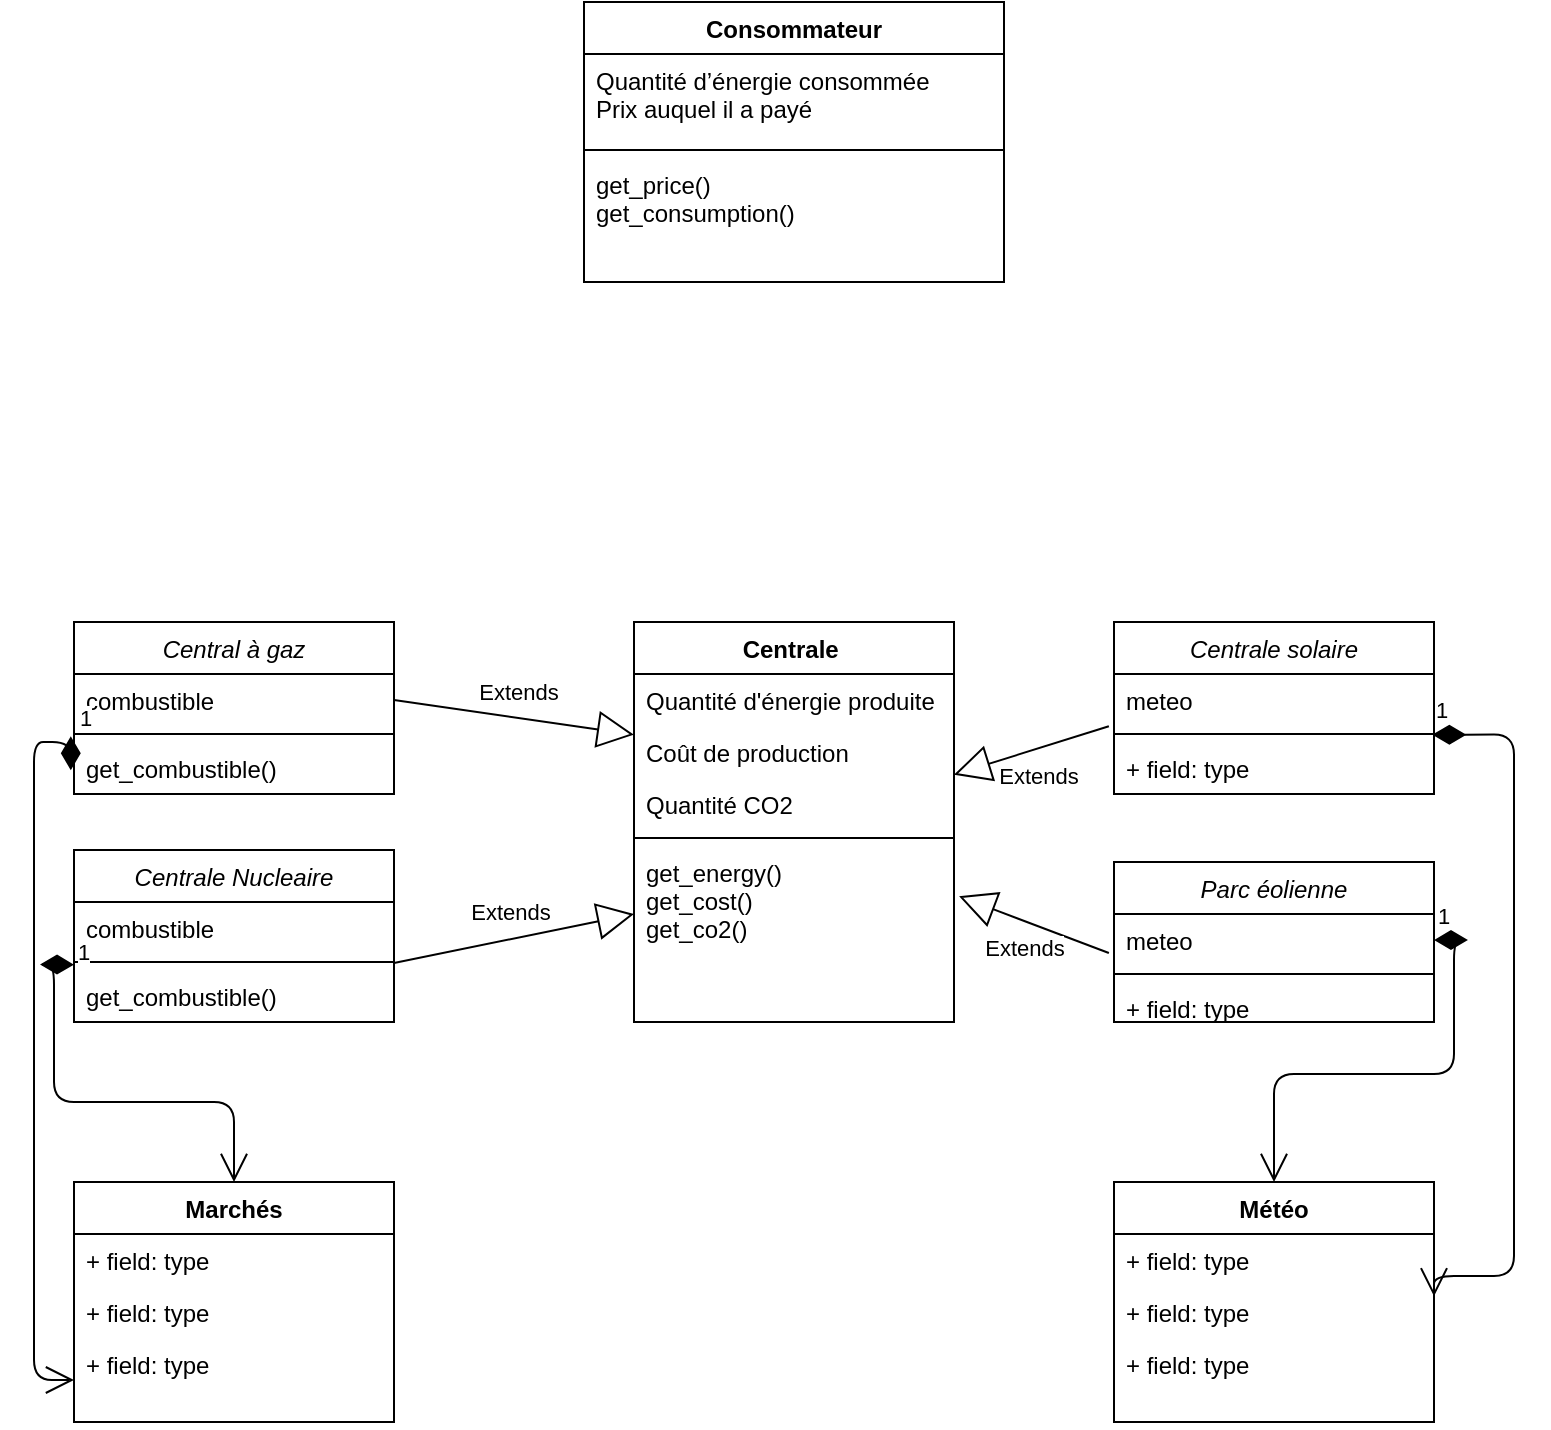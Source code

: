 <mxfile version="13.10.9" type="github"><diagram id="C5RBs43oDa-KdzZeNtuy" name="Page-1"><mxGraphModel dx="1185" dy="662" grid="1" gridSize="10" guides="1" tooltips="1" connect="1" arrows="1" fold="1" page="1" pageScale="1" pageWidth="827" pageHeight="1169" math="0" shadow="0"><root><mxCell id="WIyWlLk6GJQsqaUBKTNV-0"/><mxCell id="WIyWlLk6GJQsqaUBKTNV-1" parent="WIyWlLk6GJQsqaUBKTNV-0"/><mxCell id="zkfFHV4jXpPFQw0GAbJ--0" value="Centrale " style="swimlane;fontStyle=1;align=center;verticalAlign=top;childLayout=stackLayout;horizontal=1;startSize=26;horizontalStack=0;resizeParent=1;resizeLast=0;collapsible=1;marginBottom=0;rounded=0;shadow=0;strokeWidth=1;" parent="WIyWlLk6GJQsqaUBKTNV-1" vertex="1"><mxGeometry x="320" y="600" width="160" height="200" as="geometry"><mxRectangle x="230" y="140" width="160" height="26" as="alternateBounds"/></mxGeometry></mxCell><mxCell id="zkfFHV4jXpPFQw0GAbJ--1" value="Quantité d'énergie produite" style="text;align=left;verticalAlign=top;spacingLeft=4;spacingRight=4;overflow=hidden;rotatable=0;points=[[0,0.5],[1,0.5]];portConstraint=eastwest;" parent="zkfFHV4jXpPFQw0GAbJ--0" vertex="1"><mxGeometry y="26" width="160" height="26" as="geometry"/></mxCell><mxCell id="zkfFHV4jXpPFQw0GAbJ--2" value="Coût de production" style="text;align=left;verticalAlign=top;spacingLeft=4;spacingRight=4;overflow=hidden;rotatable=0;points=[[0,0.5],[1,0.5]];portConstraint=eastwest;rounded=0;shadow=0;html=0;" parent="zkfFHV4jXpPFQw0GAbJ--0" vertex="1"><mxGeometry y="52" width="160" height="26" as="geometry"/></mxCell><mxCell id="zkfFHV4jXpPFQw0GAbJ--3" value="Quantité CO2" style="text;align=left;verticalAlign=top;spacingLeft=4;spacingRight=4;overflow=hidden;rotatable=0;points=[[0,0.5],[1,0.5]];portConstraint=eastwest;rounded=0;shadow=0;html=0;" parent="zkfFHV4jXpPFQw0GAbJ--0" vertex="1"><mxGeometry y="78" width="160" height="26" as="geometry"/></mxCell><mxCell id="zkfFHV4jXpPFQw0GAbJ--4" value="" style="line;html=1;strokeWidth=1;align=left;verticalAlign=middle;spacingTop=-1;spacingLeft=3;spacingRight=3;rotatable=0;labelPosition=right;points=[];portConstraint=eastwest;" parent="zkfFHV4jXpPFQw0GAbJ--0" vertex="1"><mxGeometry y="104" width="160" height="8" as="geometry"/></mxCell><mxCell id="zkfFHV4jXpPFQw0GAbJ--5" value="get_energy()&#10;get_cost()&#10;get_co2()" style="text;align=left;verticalAlign=top;spacingLeft=4;spacingRight=4;overflow=hidden;rotatable=0;points=[[0,0.5],[1,0.5]];portConstraint=eastwest;" parent="zkfFHV4jXpPFQw0GAbJ--0" vertex="1"><mxGeometry y="112" width="160" height="68" as="geometry"/></mxCell><mxCell id="K5Zu-xavurb6-QhV-iFM-3" value="Consommateur" style="swimlane;fontStyle=1;align=center;verticalAlign=top;childLayout=stackLayout;horizontal=1;startSize=26;horizontalStack=0;resizeParent=1;resizeParentMax=0;resizeLast=0;collapsible=1;marginBottom=0;" vertex="1" parent="WIyWlLk6GJQsqaUBKTNV-1"><mxGeometry x="295" y="290" width="210" height="140" as="geometry"/></mxCell><mxCell id="K5Zu-xavurb6-QhV-iFM-4" value="Quantité d’énergie consommée &#10;Prix auquel il a payé" style="text;strokeColor=none;fillColor=none;align=left;verticalAlign=top;spacingLeft=4;spacingRight=4;overflow=hidden;rotatable=0;points=[[0,0.5],[1,0.5]];portConstraint=eastwest;" vertex="1" parent="K5Zu-xavurb6-QhV-iFM-3"><mxGeometry y="26" width="210" height="44" as="geometry"/></mxCell><mxCell id="K5Zu-xavurb6-QhV-iFM-5" value="" style="line;strokeWidth=1;fillColor=none;align=left;verticalAlign=middle;spacingTop=-1;spacingLeft=3;spacingRight=3;rotatable=0;labelPosition=right;points=[];portConstraint=eastwest;" vertex="1" parent="K5Zu-xavurb6-QhV-iFM-3"><mxGeometry y="70" width="210" height="8" as="geometry"/></mxCell><mxCell id="K5Zu-xavurb6-QhV-iFM-6" value="get_price()&#10;get_consumption()&#10;&#10;" style="text;strokeColor=none;fillColor=none;align=left;verticalAlign=top;spacingLeft=4;spacingRight=4;overflow=hidden;rotatable=0;points=[[0,0.5],[1,0.5]];portConstraint=eastwest;" vertex="1" parent="K5Zu-xavurb6-QhV-iFM-3"><mxGeometry y="78" width="210" height="62" as="geometry"/></mxCell><mxCell id="K5Zu-xavurb6-QhV-iFM-7" value="Centrale Nucleaire" style="swimlane;fontStyle=2;childLayout=stackLayout;horizontal=1;startSize=26;fillColor=none;horizontalStack=0;resizeParent=1;resizeParentMax=0;resizeLast=0;collapsible=1;marginBottom=0;" vertex="1" parent="WIyWlLk6GJQsqaUBKTNV-1"><mxGeometry x="40" y="714" width="160" height="86" as="geometry"/></mxCell><mxCell id="K5Zu-xavurb6-QhV-iFM-8" value="combustible" style="text;strokeColor=none;fillColor=none;align=left;verticalAlign=top;spacingLeft=4;spacingRight=4;overflow=hidden;rotatable=0;points=[[0,0.5],[1,0.5]];portConstraint=eastwest;" vertex="1" parent="K5Zu-xavurb6-QhV-iFM-7"><mxGeometry y="26" width="160" height="26" as="geometry"/></mxCell><mxCell id="K5Zu-xavurb6-QhV-iFM-11" value="" style="line;strokeWidth=1;fillColor=none;align=left;verticalAlign=middle;spacingTop=-1;spacingLeft=3;spacingRight=3;rotatable=0;labelPosition=right;points=[];portConstraint=eastwest;" vertex="1" parent="K5Zu-xavurb6-QhV-iFM-7"><mxGeometry y="52" width="160" height="8" as="geometry"/></mxCell><mxCell id="K5Zu-xavurb6-QhV-iFM-9" value="get_combustible()" style="text;strokeColor=none;fillColor=none;align=left;verticalAlign=top;spacingLeft=4;spacingRight=4;overflow=hidden;rotatable=0;points=[[0,0.5],[1,0.5]];portConstraint=eastwest;" vertex="1" parent="K5Zu-xavurb6-QhV-iFM-7"><mxGeometry y="60" width="160" height="26" as="geometry"/></mxCell><mxCell id="K5Zu-xavurb6-QhV-iFM-12" value="Central à gaz" style="swimlane;fontStyle=2;childLayout=stackLayout;horizontal=1;startSize=26;fillColor=none;horizontalStack=0;resizeParent=1;resizeParentMax=0;resizeLast=0;collapsible=1;marginBottom=0;" vertex="1" parent="WIyWlLk6GJQsqaUBKTNV-1"><mxGeometry x="40" y="600" width="160" height="86" as="geometry"/></mxCell><mxCell id="K5Zu-xavurb6-QhV-iFM-13" value="combustible" style="text;strokeColor=none;fillColor=none;align=left;verticalAlign=top;spacingLeft=4;spacingRight=4;overflow=hidden;rotatable=0;points=[[0,0.5],[1,0.5]];portConstraint=eastwest;" vertex="1" parent="K5Zu-xavurb6-QhV-iFM-12"><mxGeometry y="26" width="160" height="26" as="geometry"/></mxCell><mxCell id="K5Zu-xavurb6-QhV-iFM-33" value="" style="line;strokeWidth=1;fillColor=none;align=left;verticalAlign=middle;spacingTop=-1;spacingLeft=3;spacingRight=3;rotatable=0;labelPosition=right;points=[];portConstraint=eastwest;" vertex="1" parent="K5Zu-xavurb6-QhV-iFM-12"><mxGeometry y="52" width="160" height="8" as="geometry"/></mxCell><mxCell id="K5Zu-xavurb6-QhV-iFM-15" value="get_combustible()" style="text;strokeColor=none;fillColor=none;align=left;verticalAlign=top;spacingLeft=4;spacingRight=4;overflow=hidden;rotatable=0;points=[[0,0.5],[1,0.5]];portConstraint=eastwest;" vertex="1" parent="K5Zu-xavurb6-QhV-iFM-12"><mxGeometry y="60" width="160" height="26" as="geometry"/></mxCell><mxCell id="K5Zu-xavurb6-QhV-iFM-16" value="Centrale solaire" style="swimlane;fontStyle=2;childLayout=stackLayout;horizontal=1;startSize=26;fillColor=none;horizontalStack=0;resizeParent=1;resizeParentMax=0;resizeLast=0;collapsible=1;marginBottom=0;" vertex="1" parent="WIyWlLk6GJQsqaUBKTNV-1"><mxGeometry x="560" y="600" width="160" height="86" as="geometry"/></mxCell><mxCell id="K5Zu-xavurb6-QhV-iFM-18" value="meteo" style="text;strokeColor=none;fillColor=none;align=left;verticalAlign=top;spacingLeft=4;spacingRight=4;overflow=hidden;rotatable=0;points=[[0,0.5],[1,0.5]];portConstraint=eastwest;" vertex="1" parent="K5Zu-xavurb6-QhV-iFM-16"><mxGeometry y="26" width="160" height="26" as="geometry"/></mxCell><mxCell id="K5Zu-xavurb6-QhV-iFM-31" value="" style="line;strokeWidth=1;fillColor=none;align=left;verticalAlign=middle;spacingTop=-1;spacingLeft=3;spacingRight=3;rotatable=0;labelPosition=right;points=[];portConstraint=eastwest;" vertex="1" parent="K5Zu-xavurb6-QhV-iFM-16"><mxGeometry y="52" width="160" height="8" as="geometry"/></mxCell><mxCell id="K5Zu-xavurb6-QhV-iFM-19" value="+ field: type" style="text;strokeColor=none;fillColor=none;align=left;verticalAlign=top;spacingLeft=4;spacingRight=4;overflow=hidden;rotatable=0;points=[[0,0.5],[1,0.5]];portConstraint=eastwest;" vertex="1" parent="K5Zu-xavurb6-QhV-iFM-16"><mxGeometry y="60" width="160" height="26" as="geometry"/></mxCell><mxCell id="K5Zu-xavurb6-QhV-iFM-20" value="Parc éolienne" style="swimlane;fontStyle=2;childLayout=stackLayout;horizontal=1;startSize=26;fillColor=none;horizontalStack=0;resizeParent=1;resizeParentMax=0;resizeLast=0;collapsible=1;marginBottom=0;" vertex="1" parent="WIyWlLk6GJQsqaUBKTNV-1"><mxGeometry x="560" y="720" width="160" height="80" as="geometry"/></mxCell><mxCell id="K5Zu-xavurb6-QhV-iFM-21" value="meteo" style="text;strokeColor=none;fillColor=none;align=left;verticalAlign=top;spacingLeft=4;spacingRight=4;overflow=hidden;rotatable=0;points=[[0,0.5],[1,0.5]];portConstraint=eastwest;" vertex="1" parent="K5Zu-xavurb6-QhV-iFM-20"><mxGeometry y="26" width="160" height="26" as="geometry"/></mxCell><mxCell id="K5Zu-xavurb6-QhV-iFM-32" value="" style="line;strokeWidth=1;fillColor=none;align=left;verticalAlign=middle;spacingTop=-1;spacingLeft=3;spacingRight=3;rotatable=0;labelPosition=right;points=[];portConstraint=eastwest;" vertex="1" parent="K5Zu-xavurb6-QhV-iFM-20"><mxGeometry y="52" width="160" height="8" as="geometry"/></mxCell><mxCell id="K5Zu-xavurb6-QhV-iFM-22" value="+ field: type" style="text;strokeColor=none;fillColor=none;align=left;verticalAlign=top;spacingLeft=4;spacingRight=4;overflow=hidden;rotatable=0;points=[[0,0.5],[1,0.5]];portConstraint=eastwest;" vertex="1" parent="K5Zu-xavurb6-QhV-iFM-20"><mxGeometry y="60" width="160" height="20" as="geometry"/></mxCell><mxCell id="K5Zu-xavurb6-QhV-iFM-26" value="Extends" style="endArrow=block;endSize=16;endFill=0;html=1;exitX=1;exitY=0.563;exitDx=0;exitDy=0;exitPerimeter=0;entryX=0;entryY=0.5;entryDx=0;entryDy=0;" edge="1" parent="WIyWlLk6GJQsqaUBKTNV-1" source="K5Zu-xavurb6-QhV-iFM-11" target="zkfFHV4jXpPFQw0GAbJ--5"><mxGeometry x="0.007" y="13" width="160" relative="1" as="geometry"><mxPoint x="310" y="720" as="sourcePoint"/><mxPoint x="340" y="890" as="targetPoint"/><mxPoint as="offset"/></mxGeometry></mxCell><mxCell id="K5Zu-xavurb6-QhV-iFM-28" value="Extends" style="endArrow=block;endSize=16;endFill=0;html=1;exitX=1;exitY=0.5;exitDx=0;exitDy=0;entryX=0;entryY=0.167;entryDx=0;entryDy=0;entryPerimeter=0;" edge="1" parent="WIyWlLk6GJQsqaUBKTNV-1" source="K5Zu-xavurb6-QhV-iFM-13" target="zkfFHV4jXpPFQw0GAbJ--2"><mxGeometry x="0.007" y="13" width="160" relative="1" as="geometry"><mxPoint x="320.0" y="667.044" as="sourcePoint"/><mxPoint x="270" y="600" as="targetPoint"/><mxPoint as="offset"/></mxGeometry></mxCell><mxCell id="K5Zu-xavurb6-QhV-iFM-30" value="Extends" style="endArrow=block;endSize=16;endFill=0;html=1;entryX=1.016;entryY=0.37;entryDx=0;entryDy=0;entryPerimeter=0;exitX=-0.016;exitY=0.75;exitDx=0;exitDy=0;exitPerimeter=0;" edge="1" parent="WIyWlLk6GJQsqaUBKTNV-1" source="K5Zu-xavurb6-QhV-iFM-21" target="zkfFHV4jXpPFQw0GAbJ--5"><mxGeometry x="0.007" y="13" width="160" relative="1" as="geometry"><mxPoint x="550" y="746" as="sourcePoint"/><mxPoint x="230" y="775.598" as="targetPoint"/><mxPoint as="offset"/></mxGeometry></mxCell><mxCell id="K5Zu-xavurb6-QhV-iFM-36" value="Météo" style="swimlane;fontStyle=1;childLayout=stackLayout;horizontal=1;startSize=26;fillColor=none;horizontalStack=0;resizeParent=1;resizeParentMax=0;resizeLast=0;collapsible=1;marginBottom=0;" vertex="1" parent="WIyWlLk6GJQsqaUBKTNV-1"><mxGeometry x="560" y="880" width="160" height="120" as="geometry"/></mxCell><mxCell id="K5Zu-xavurb6-QhV-iFM-37" value="+ field: type" style="text;strokeColor=none;fillColor=none;align=left;verticalAlign=top;spacingLeft=4;spacingRight=4;overflow=hidden;rotatable=0;points=[[0,0.5],[1,0.5]];portConstraint=eastwest;" vertex="1" parent="K5Zu-xavurb6-QhV-iFM-36"><mxGeometry y="26" width="160" height="26" as="geometry"/></mxCell><mxCell id="K5Zu-xavurb6-QhV-iFM-38" value="+ field: type" style="text;strokeColor=none;fillColor=none;align=left;verticalAlign=top;spacingLeft=4;spacingRight=4;overflow=hidden;rotatable=0;points=[[0,0.5],[1,0.5]];portConstraint=eastwest;" vertex="1" parent="K5Zu-xavurb6-QhV-iFM-36"><mxGeometry y="52" width="160" height="26" as="geometry"/></mxCell><mxCell id="K5Zu-xavurb6-QhV-iFM-39" value="+ field: type" style="text;strokeColor=none;fillColor=none;align=left;verticalAlign=top;spacingLeft=4;spacingRight=4;overflow=hidden;rotatable=0;points=[[0,0.5],[1,0.5]];portConstraint=eastwest;" vertex="1" parent="K5Zu-xavurb6-QhV-iFM-36"><mxGeometry y="78" width="160" height="42" as="geometry"/></mxCell><mxCell id="K5Zu-xavurb6-QhV-iFM-40" value="1" style="endArrow=open;html=1;endSize=12;startArrow=diamondThin;startSize=14;startFill=1;edgeStyle=orthogonalEdgeStyle;align=left;verticalAlign=bottom;exitX=0.995;exitY=1.167;exitDx=0;exitDy=0;exitPerimeter=0;entryX=1;entryY=0.199;entryDx=0;entryDy=0;entryPerimeter=0;" edge="1" parent="WIyWlLk6GJQsqaUBKTNV-1" source="K5Zu-xavurb6-QhV-iFM-18" target="K5Zu-xavurb6-QhV-iFM-38"><mxGeometry x="-1" y="3" relative="1" as="geometry"><mxPoint x="310" y="720" as="sourcePoint"/><mxPoint x="470" y="720" as="targetPoint"/><Array as="points"><mxPoint x="760" y="656"/><mxPoint x="760" y="927"/></Array></mxGeometry></mxCell><mxCell id="K5Zu-xavurb6-QhV-iFM-42" value="1" style="endArrow=open;html=1;endSize=12;startArrow=diamondThin;startSize=14;startFill=1;edgeStyle=orthogonalEdgeStyle;align=left;verticalAlign=bottom;exitX=1;exitY=0.5;exitDx=0;exitDy=0;" edge="1" parent="WIyWlLk6GJQsqaUBKTNV-1" source="K5Zu-xavurb6-QhV-iFM-21" target="K5Zu-xavurb6-QhV-iFM-36"><mxGeometry x="-1" y="3" relative="1" as="geometry"><mxPoint x="310" y="720" as="sourcePoint"/><mxPoint x="720" y="950" as="targetPoint"/></mxGeometry></mxCell><mxCell id="K5Zu-xavurb6-QhV-iFM-45" value="Marchés" style="swimlane;fontStyle=1;childLayout=stackLayout;horizontal=1;startSize=26;fillColor=none;horizontalStack=0;resizeParent=1;resizeParentMax=0;resizeLast=0;collapsible=1;marginBottom=0;" vertex="1" parent="WIyWlLk6GJQsqaUBKTNV-1"><mxGeometry x="40" y="880" width="160" height="120" as="geometry"/></mxCell><mxCell id="K5Zu-xavurb6-QhV-iFM-46" value="+ field: type" style="text;strokeColor=none;fillColor=none;align=left;verticalAlign=top;spacingLeft=4;spacingRight=4;overflow=hidden;rotatable=0;points=[[0,0.5],[1,0.5]];portConstraint=eastwest;" vertex="1" parent="K5Zu-xavurb6-QhV-iFM-45"><mxGeometry y="26" width="160" height="26" as="geometry"/></mxCell><mxCell id="K5Zu-xavurb6-QhV-iFM-47" value="+ field: type" style="text;strokeColor=none;fillColor=none;align=left;verticalAlign=top;spacingLeft=4;spacingRight=4;overflow=hidden;rotatable=0;points=[[0,0.5],[1,0.5]];portConstraint=eastwest;" vertex="1" parent="K5Zu-xavurb6-QhV-iFM-45"><mxGeometry y="52" width="160" height="26" as="geometry"/></mxCell><mxCell id="K5Zu-xavurb6-QhV-iFM-48" value="+ field: type" style="text;strokeColor=none;fillColor=none;align=left;verticalAlign=top;spacingLeft=4;spacingRight=4;overflow=hidden;rotatable=0;points=[[0,0.5],[1,0.5]];portConstraint=eastwest;" vertex="1" parent="K5Zu-xavurb6-QhV-iFM-45"><mxGeometry y="78" width="160" height="42" as="geometry"/></mxCell><mxCell id="K5Zu-xavurb6-QhV-iFM-29" value="Extends" style="endArrow=block;endSize=16;endFill=0;html=1;entryX=1;entryY=-0.064;entryDx=0;entryDy=0;entryPerimeter=0;exitX=-0.016;exitY=1.006;exitDx=0;exitDy=0;exitPerimeter=0;" edge="1" parent="WIyWlLk6GJQsqaUBKTNV-1" source="K5Zu-xavurb6-QhV-iFM-18" target="zkfFHV4jXpPFQw0GAbJ--3"><mxGeometry x="0.007" y="13" width="160" relative="1" as="geometry"><mxPoint x="338.4" y="754.644" as="sourcePoint"/><mxPoint x="220" y="765.598" as="targetPoint"/><mxPoint as="offset"/></mxGeometry></mxCell><mxCell id="K5Zu-xavurb6-QhV-iFM-50" value="1" style="endArrow=open;html=1;endSize=12;startArrow=diamondThin;startSize=14;startFill=1;edgeStyle=orthogonalEdgeStyle;align=left;verticalAlign=bottom;entryX=0;entryY=0.5;entryDx=0;entryDy=0;exitX=-0.01;exitY=-0.109;exitDx=0;exitDy=0;exitPerimeter=0;" edge="1" parent="WIyWlLk6GJQsqaUBKTNV-1" source="K5Zu-xavurb6-QhV-iFM-15" target="K5Zu-xavurb6-QhV-iFM-48"><mxGeometry x="-1" y="3" relative="1" as="geometry"><mxPoint x="30" y="660" as="sourcePoint"/><mxPoint x="470" y="800" as="targetPoint"/><Array as="points"><mxPoint x="38" y="660"/><mxPoint x="20" y="660"/><mxPoint x="20" y="979"/></Array></mxGeometry></mxCell><mxCell id="K5Zu-xavurb6-QhV-iFM-51" value="1" style="endArrow=open;html=1;endSize=12;startArrow=diamondThin;startSize=14;startFill=1;edgeStyle=orthogonalEdgeStyle;align=left;verticalAlign=bottom;exitX=0;exitY=-0.103;exitDx=0;exitDy=0;exitPerimeter=0;entryX=0.5;entryY=0;entryDx=0;entryDy=0;" edge="1" parent="WIyWlLk6GJQsqaUBKTNV-1" source="K5Zu-xavurb6-QhV-iFM-9" target="K5Zu-xavurb6-QhV-iFM-45"><mxGeometry x="-1" y="3" relative="1" as="geometry"><mxPoint x="310" y="800" as="sourcePoint"/><mxPoint x="470" y="800" as="targetPoint"/></mxGeometry></mxCell></root></mxGraphModel></diagram></mxfile>